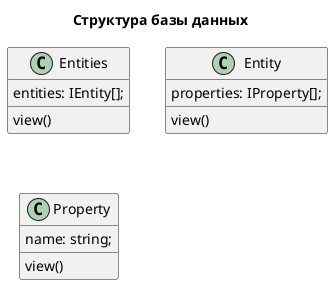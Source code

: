 @startuml
title Структура базы данных


class "Entities" as Entities {
    entities: IEntity[];
    view()
}
class "Entity" as Entity {
    properties: IProperty[];
    view()
}

class "Property" as Property {
  name: string;
  view()
}




@enduml